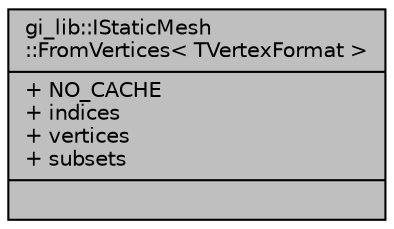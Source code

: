 digraph "gi_lib::IStaticMesh::FromVertices&lt; TVertexFormat &gt;"
{
  edge [fontname="Helvetica",fontsize="10",labelfontname="Helvetica",labelfontsize="10"];
  node [fontname="Helvetica",fontsize="10",shape=record];
  Node1 [label="{gi_lib::IStaticMesh\l::FromVertices\< TVertexFormat \>\n|+ NO_CACHE\l+ indices\l+ vertices\l+ subsets\l|}",height=0.2,width=0.4,color="black", fillcolor="grey75", style="filled", fontcolor="black"];
}
